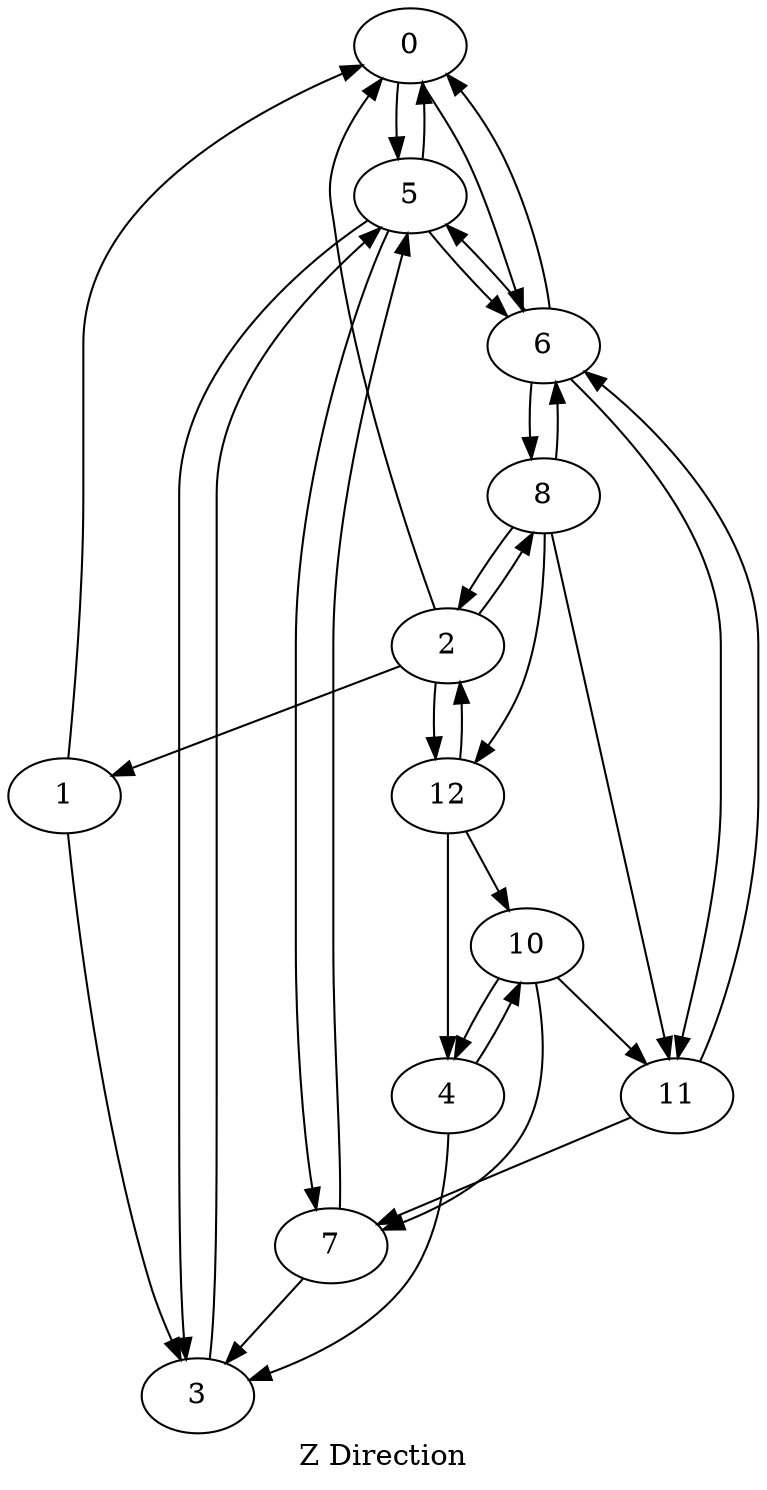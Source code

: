 digraph {
label="Z Direction"0 -> 5
0 -> 6
1 -> 0
1 -> 3
2 -> 0
2 -> 1
2 -> 8
2 -> 12
3 -> 5
4 -> 3
4 -> 10
5 -> 0
5 -> 3
5 -> 6
5 -> 7
6 -> 0
6 -> 5
6 -> 8
6 -> 11
7 -> 3
7 -> 5
8 -> 2
8 -> 6
8 -> 11
8 -> 12
10 -> 4
10 -> 7
10 -> 11
11 -> 6
11 -> 7
12 -> 2
12 -> 4
12 -> 10
}
